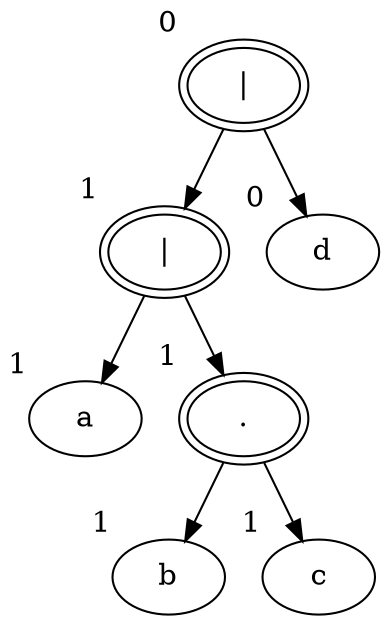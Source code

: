 digraph {
  93976374449088[label="|" xlabel="0" peripheries="2"]
  93976374448640[label="|" xlabel="1" peripheries="2"]
  93976374449088  ->  93976374448640
  93976374449168[label="d" xlabel="0" peripheries="1"]
  93976374449088  ->  93976374449168
  93976374448592[label="a" xlabel="1" peripheries="1"]
  93976374448640  ->  93976374448592
  93976374448928[label="." xlabel="1" peripheries="2"]
  93976374448640  ->  93976374448928
  93976374448544[label="b" xlabel="1" peripheries="1"]
  93976374448928  ->  93976374448544
  93976374449008[label="c" xlabel="1" peripheries="1"]
  93976374448928  ->  93976374449008
}

